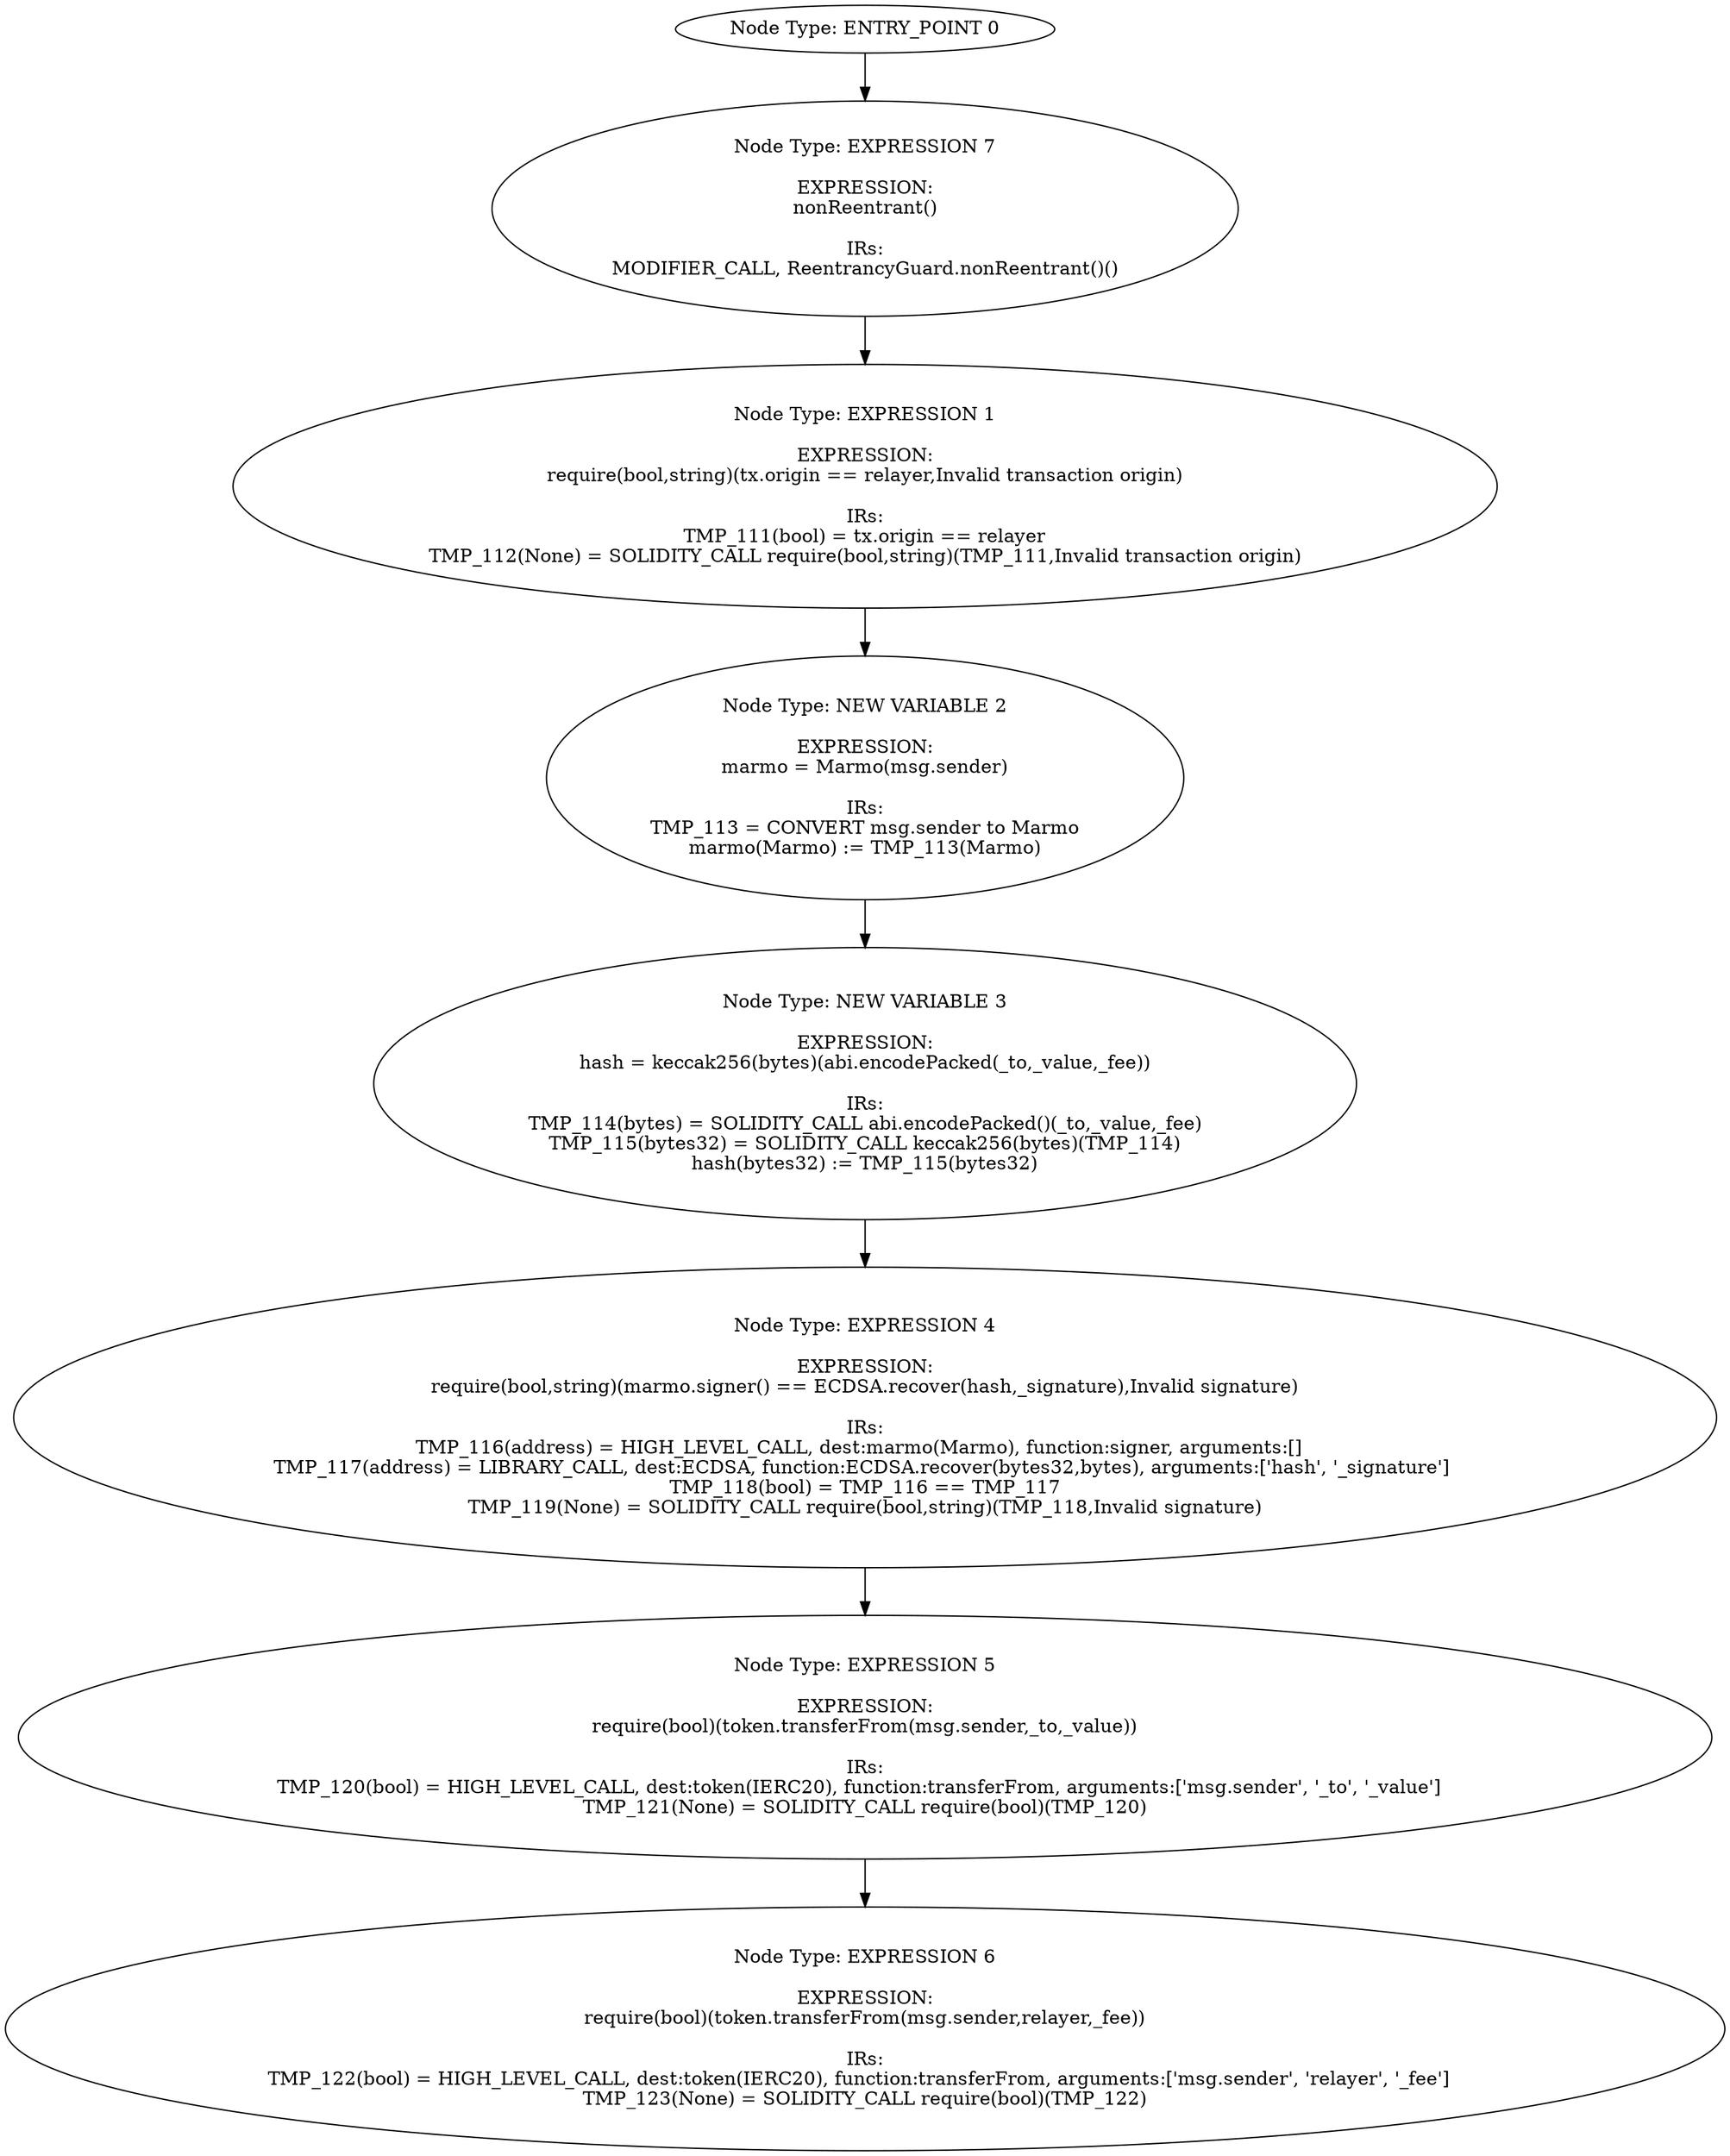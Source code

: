 digraph{
0[label="Node Type: ENTRY_POINT 0
"];
0->7;
1[label="Node Type: EXPRESSION 1

EXPRESSION:
require(bool,string)(tx.origin == relayer,Invalid transaction origin)

IRs:
TMP_111(bool) = tx.origin == relayer
TMP_112(None) = SOLIDITY_CALL require(bool,string)(TMP_111,Invalid transaction origin)"];
1->2;
2[label="Node Type: NEW VARIABLE 2

EXPRESSION:
marmo = Marmo(msg.sender)

IRs:
TMP_113 = CONVERT msg.sender to Marmo
marmo(Marmo) := TMP_113(Marmo)"];
2->3;
3[label="Node Type: NEW VARIABLE 3

EXPRESSION:
hash = keccak256(bytes)(abi.encodePacked(_to,_value,_fee))

IRs:
TMP_114(bytes) = SOLIDITY_CALL abi.encodePacked()(_to,_value,_fee)
TMP_115(bytes32) = SOLIDITY_CALL keccak256(bytes)(TMP_114)
hash(bytes32) := TMP_115(bytes32)"];
3->4;
4[label="Node Type: EXPRESSION 4

EXPRESSION:
require(bool,string)(marmo.signer() == ECDSA.recover(hash,_signature),Invalid signature)

IRs:
TMP_116(address) = HIGH_LEVEL_CALL, dest:marmo(Marmo), function:signer, arguments:[]  
TMP_117(address) = LIBRARY_CALL, dest:ECDSA, function:ECDSA.recover(bytes32,bytes), arguments:['hash', '_signature'] 
TMP_118(bool) = TMP_116 == TMP_117
TMP_119(None) = SOLIDITY_CALL require(bool,string)(TMP_118,Invalid signature)"];
4->5;
5[label="Node Type: EXPRESSION 5

EXPRESSION:
require(bool)(token.transferFrom(msg.sender,_to,_value))

IRs:
TMP_120(bool) = HIGH_LEVEL_CALL, dest:token(IERC20), function:transferFrom, arguments:['msg.sender', '_to', '_value']  
TMP_121(None) = SOLIDITY_CALL require(bool)(TMP_120)"];
5->6;
6[label="Node Type: EXPRESSION 6

EXPRESSION:
require(bool)(token.transferFrom(msg.sender,relayer,_fee))

IRs:
TMP_122(bool) = HIGH_LEVEL_CALL, dest:token(IERC20), function:transferFrom, arguments:['msg.sender', 'relayer', '_fee']  
TMP_123(None) = SOLIDITY_CALL require(bool)(TMP_122)"];
7[label="Node Type: EXPRESSION 7

EXPRESSION:
nonReentrant()

IRs:
MODIFIER_CALL, ReentrancyGuard.nonReentrant()()"];
7->1;
}
